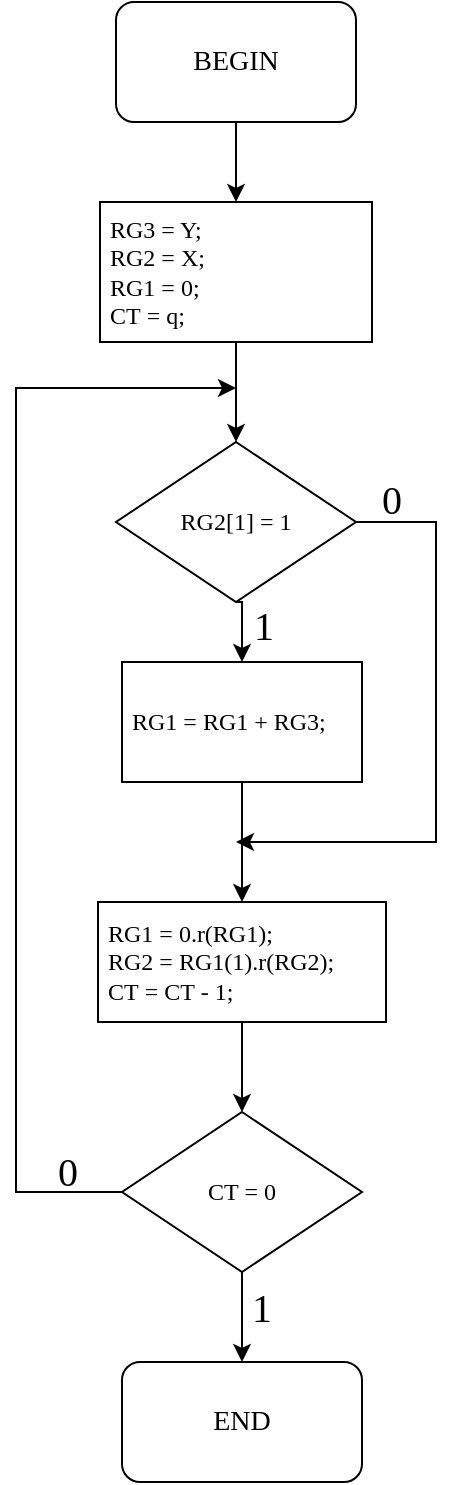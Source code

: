 <mxfile version="24.7.5">
  <diagram id="YqZ86VfI66lGM7ILaLzN" name="Сторінка-1">
    <mxGraphModel dx="683" dy="398" grid="1" gridSize="10" guides="1" tooltips="1" connect="1" arrows="1" fold="1" page="1" pageScale="1" pageWidth="827" pageHeight="1169" math="0" shadow="0">
      <root>
        <mxCell id="0" />
        <mxCell id="1" parent="0" />
        <mxCell id="JW5VUFp-ZlsdKmWLyCwy-10" style="edgeStyle=orthogonalEdgeStyle;rounded=0;orthogonalLoop=1;jettySize=auto;html=1;exitX=0.5;exitY=1;exitDx=0;exitDy=0;entryX=0.5;entryY=0;entryDx=0;entryDy=0;" parent="1" source="ZR6BJyleWZM-tU2MsI-7-1" target="JW5VUFp-ZlsdKmWLyCwy-2" edge="1">
          <mxGeometry relative="1" as="geometry">
            <mxPoint x="414" y="100" as="sourcePoint" />
          </mxGeometry>
        </mxCell>
        <mxCell id="JW5VUFp-ZlsdKmWLyCwy-11" style="edgeStyle=orthogonalEdgeStyle;rounded=0;orthogonalLoop=1;jettySize=auto;html=1;exitX=0.5;exitY=1;exitDx=0;exitDy=0;entryX=0.5;entryY=0;entryDx=0;entryDy=0;" parent="1" source="JW5VUFp-ZlsdKmWLyCwy-2" target="JW5VUFp-ZlsdKmWLyCwy-3" edge="1">
          <mxGeometry relative="1" as="geometry" />
        </mxCell>
        <mxCell id="JW5VUFp-ZlsdKmWLyCwy-2" value="&lt;font face=&quot;Consolas&quot; data-font-src=&quot;https://fonts.googleapis.com/css?family=Comfortaa&quot;&gt;&amp;nbsp;RG3 = Y;&lt;br&gt;&amp;nbsp;RG2&amp;nbsp;= X;&lt;br&gt;&amp;nbsp;RG1&amp;nbsp;= 0;&lt;br&gt;&amp;nbsp;СТ = q;&lt;/font&gt;" style="rounded=0;whiteSpace=wrap;html=1;align=left;" parent="1" vertex="1">
          <mxGeometry x="346" y="160" width="136" height="70" as="geometry" />
        </mxCell>
        <mxCell id="iLjsXiCFGrSHstL3xZUq-1" style="edgeStyle=orthogonalEdgeStyle;rounded=0;orthogonalLoop=1;jettySize=auto;html=1;exitX=0.5;exitY=1;exitDx=0;exitDy=0;entryX=0.5;entryY=0;entryDx=0;entryDy=0;" parent="1" source="JW5VUFp-ZlsdKmWLyCwy-3" target="JW5VUFp-ZlsdKmWLyCwy-4" edge="1">
          <mxGeometry relative="1" as="geometry" />
        </mxCell>
        <mxCell id="iLjsXiCFGrSHstL3xZUq-4" style="edgeStyle=orthogonalEdgeStyle;rounded=0;orthogonalLoop=1;jettySize=auto;html=1;exitX=1;exitY=0.5;exitDx=0;exitDy=0;" parent="1" edge="1">
          <mxGeometry relative="1" as="geometry">
            <mxPoint x="414" y="480" as="targetPoint" />
            <Array as="points">
              <mxPoint x="514" y="320" />
              <mxPoint x="514" y="480" />
            </Array>
            <mxPoint x="468" y="320" as="sourcePoint" />
          </mxGeometry>
        </mxCell>
        <mxCell id="JW5VUFp-ZlsdKmWLyCwy-3" value="&lt;font face=&quot;Consolas&quot; data-font-src=&quot;https://fonts.googleapis.com/css?family=Consolas&quot;&gt;RG2[1] = 1&lt;/font&gt;" style="rhombus;whiteSpace=wrap;html=1;" parent="1" vertex="1">
          <mxGeometry x="354" y="280" width="120" height="80" as="geometry" />
        </mxCell>
        <mxCell id="-DyOX_SOB60BBcwwYjAz-1" style="edgeStyle=orthogonalEdgeStyle;rounded=0;orthogonalLoop=1;jettySize=auto;html=1;entryX=0.5;entryY=0;entryDx=0;entryDy=0;" edge="1" parent="1" source="JW5VUFp-ZlsdKmWLyCwy-4" target="JW5VUFp-ZlsdKmWLyCwy-6">
          <mxGeometry relative="1" as="geometry" />
        </mxCell>
        <mxCell id="JW5VUFp-ZlsdKmWLyCwy-4" value="&lt;font data-font-src=&quot;https://fonts.googleapis.com/css?family=Consolas&quot; face=&quot;Consolas&quot;&gt;&amp;nbsp;RG1&amp;nbsp;= RG1&amp;nbsp;+ RG3;&lt;/font&gt;" style="rounded=0;whiteSpace=wrap;html=1;align=left;" parent="1" vertex="1">
          <mxGeometry x="357" y="390" width="120" height="60" as="geometry" />
        </mxCell>
        <mxCell id="iLjsXiCFGrSHstL3xZUq-3" style="edgeStyle=orthogonalEdgeStyle;rounded=0;orthogonalLoop=1;jettySize=auto;html=1;exitX=0.5;exitY=1;exitDx=0;exitDy=0;entryX=0.5;entryY=0;entryDx=0;entryDy=0;" parent="1" source="JW5VUFp-ZlsdKmWLyCwy-6" target="JW5VUFp-ZlsdKmWLyCwy-8" edge="1">
          <mxGeometry relative="1" as="geometry" />
        </mxCell>
        <mxCell id="JW5VUFp-ZlsdKmWLyCwy-6" value="&lt;font face=&quot;Consolas&quot;&gt;&amp;nbsp;RG1&amp;nbsp;= 0.r(RG1);&lt;br&gt;&amp;nbsp;RG2&amp;nbsp;= RG1(1).r(RG2);&lt;br&gt;&amp;nbsp;СТ = СТ - 1;&lt;/font&gt;" style="rounded=0;whiteSpace=wrap;html=1;align=left;" parent="1" vertex="1">
          <mxGeometry x="345" y="510" width="144" height="60" as="geometry" />
        </mxCell>
        <mxCell id="JW5VUFp-ZlsdKmWLyCwy-16" style="edgeStyle=orthogonalEdgeStyle;rounded=0;orthogonalLoop=1;jettySize=auto;html=1;exitX=0.5;exitY=1;exitDx=0;exitDy=0;entryX=0.5;entryY=0;entryDx=0;entryDy=0;" parent="1" source="JW5VUFp-ZlsdKmWLyCwy-8" edge="1" target="ZR6BJyleWZM-tU2MsI-7-2">
          <mxGeometry relative="1" as="geometry">
            <mxPoint x="414" y="740" as="targetPoint" />
          </mxGeometry>
        </mxCell>
        <mxCell id="iLjsXiCFGrSHstL3xZUq-5" style="edgeStyle=orthogonalEdgeStyle;rounded=0;orthogonalLoop=1;jettySize=auto;html=1;exitX=0;exitY=0.5;exitDx=0;exitDy=0;" parent="1" source="JW5VUFp-ZlsdKmWLyCwy-8" edge="1">
          <mxGeometry relative="1" as="geometry">
            <mxPoint x="414" y="253" as="targetPoint" />
            <Array as="points">
              <mxPoint x="304" y="655" />
              <mxPoint x="304" y="253" />
            </Array>
            <mxPoint x="358" y="648" as="sourcePoint" />
          </mxGeometry>
        </mxCell>
        <mxCell id="JW5VUFp-ZlsdKmWLyCwy-8" value="&lt;font face=&quot;Consolas&quot;&gt;СТ = 0&lt;/font&gt;" style="rhombus;whiteSpace=wrap;html=1;" parent="1" vertex="1">
          <mxGeometry x="357" y="615" width="120" height="80" as="geometry" />
        </mxCell>
        <mxCell id="JW5VUFp-ZlsdKmWLyCwy-20" value="&lt;font data-font-src=&quot;https://fonts.googleapis.com/css?family=Consolas&quot; face=&quot;Consolas&quot;&gt;0&lt;/font&gt;" style="text;html=1;strokeColor=none;fillColor=none;align=center;verticalAlign=middle;whiteSpace=wrap;rounded=0;fontSize=20;" parent="1" vertex="1">
          <mxGeometry x="472" y="298" width="40" height="20" as="geometry" />
        </mxCell>
        <mxCell id="JW5VUFp-ZlsdKmWLyCwy-21" style="edgeStyle=orthogonalEdgeStyle;rounded=0;orthogonalLoop=1;jettySize=auto;html=1;exitX=0.5;exitY=1;exitDx=0;exitDy=0;fontSize=20;" parent="1" edge="1">
          <mxGeometry relative="1" as="geometry">
            <mxPoint x="434" y="720" as="sourcePoint" />
            <mxPoint x="434" y="720" as="targetPoint" />
          </mxGeometry>
        </mxCell>
        <mxCell id="JW5VUFp-ZlsdKmWLyCwy-22" value="&lt;font data-font-src=&quot;https://fonts.googleapis.com/css?family=Consolas&quot; face=&quot;Consolas&quot;&gt;1&lt;/font&gt;" style="text;html=1;strokeColor=none;fillColor=none;align=center;verticalAlign=middle;whiteSpace=wrap;rounded=0;fontSize=20;" parent="1" vertex="1">
          <mxGeometry x="408" y="361" width="40" height="20" as="geometry" />
        </mxCell>
        <mxCell id="ZR6BJyleWZM-tU2MsI-7-1" value="&lt;font style=&quot;font-size: 14px;&quot; data-font-src=&quot;https://fonts.googleapis.com/css?family=Consolas&quot; face=&quot;Consolas&quot;&gt;BEGIN&lt;/font&gt;" style="rounded=1;whiteSpace=wrap;html=1;" parent="1" vertex="1">
          <mxGeometry x="354" y="60" width="120" height="60" as="geometry" />
        </mxCell>
        <mxCell id="ZR6BJyleWZM-tU2MsI-7-2" value="&lt;font style=&quot;font-size: 14px;&quot; data-font-src=&quot;https://fonts.googleapis.com/css?family=Consolas&quot; face=&quot;Consolas&quot;&gt;END&lt;/font&gt;" style="rounded=1;whiteSpace=wrap;html=1;" parent="1" vertex="1">
          <mxGeometry x="357" y="740" width="120" height="60" as="geometry" />
        </mxCell>
        <mxCell id="ZR6BJyleWZM-tU2MsI-7-3" value="&lt;font data-font-src=&quot;https://fonts.googleapis.com/css?family=Consolas&quot; face=&quot;Consolas&quot;&gt;0&lt;/font&gt;" style="text;html=1;strokeColor=none;fillColor=none;align=center;verticalAlign=middle;whiteSpace=wrap;rounded=0;fontSize=20;" parent="1" vertex="1">
          <mxGeometry x="310" y="634" width="40" height="20" as="geometry" />
        </mxCell>
        <mxCell id="ZR6BJyleWZM-tU2MsI-7-4" value="&lt;font data-font-src=&quot;https://fonts.googleapis.com/css?family=Consolas&quot; face=&quot;Consolas&quot;&gt;1&lt;/font&gt;" style="text;html=1;strokeColor=none;fillColor=none;align=center;verticalAlign=middle;whiteSpace=wrap;rounded=0;fontSize=20;" parent="1" vertex="1">
          <mxGeometry x="407" y="702" width="40" height="20" as="geometry" />
        </mxCell>
      </root>
    </mxGraphModel>
  </diagram>
</mxfile>

